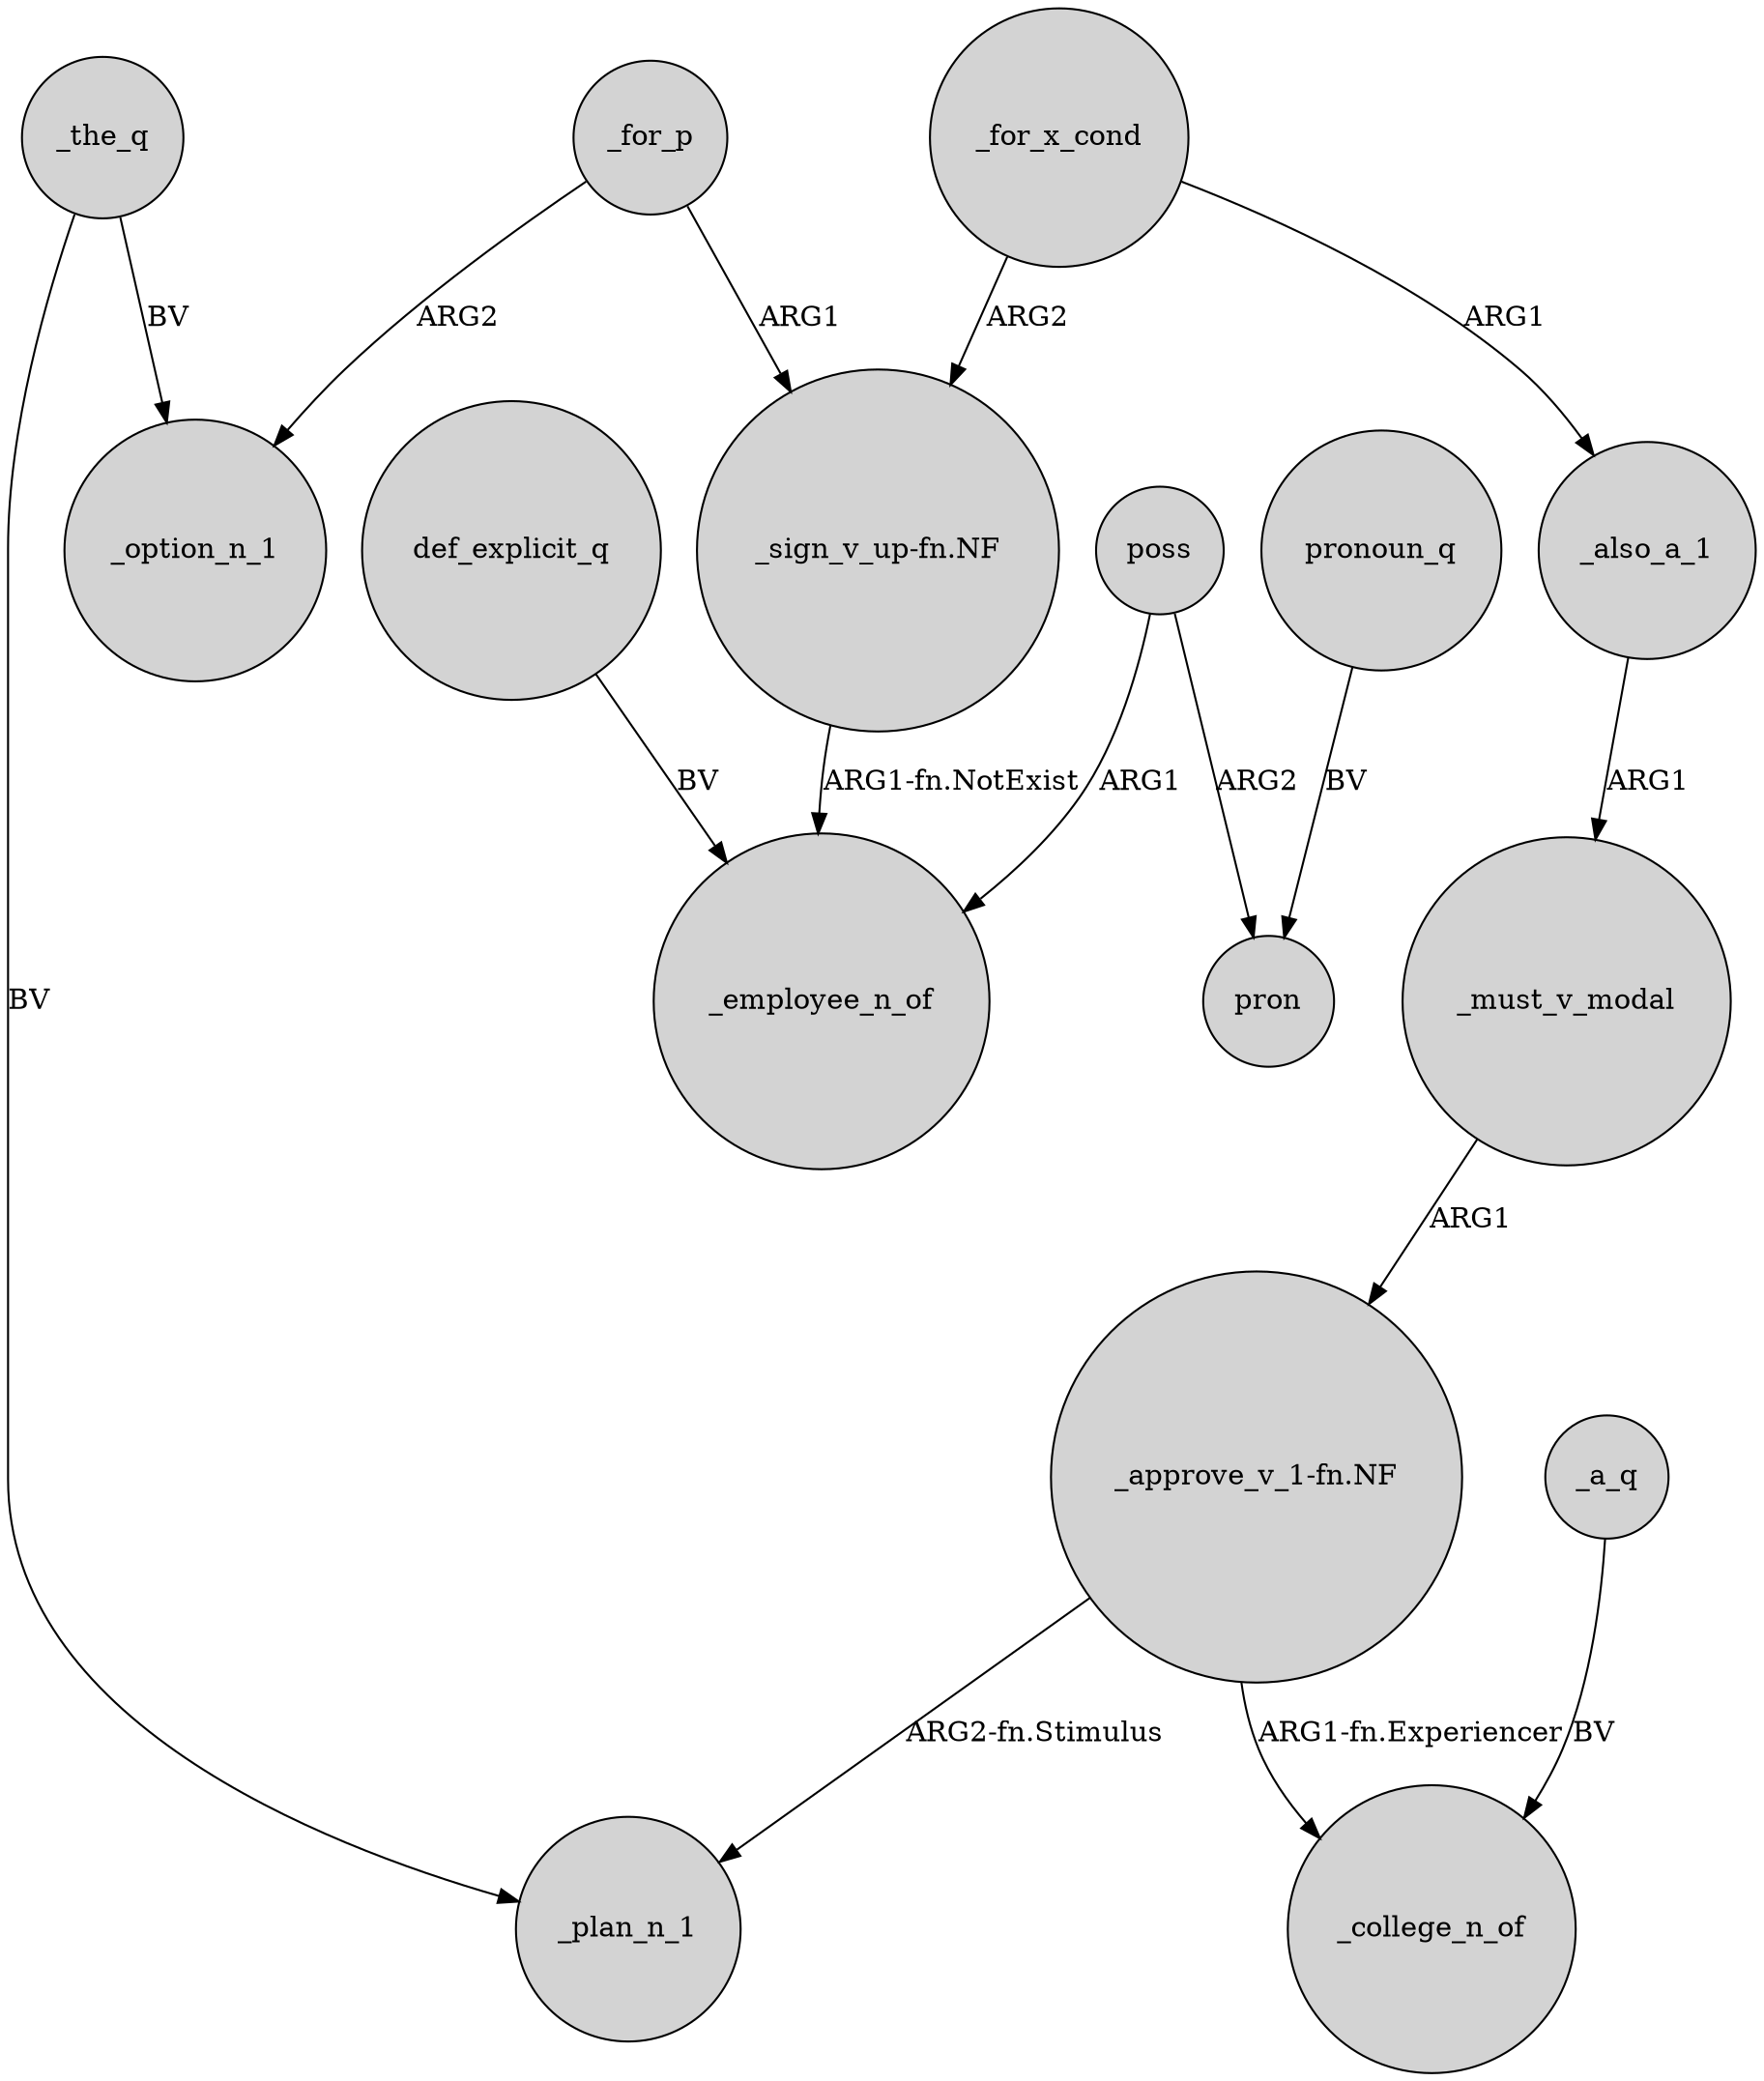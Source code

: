 digraph {
	node [shape=circle style=filled]
	poss -> _employee_n_of [label=ARG1]
	_for_p -> _option_n_1 [label=ARG2]
	poss -> pron [label=ARG2]
	_must_v_modal -> "_approve_v_1-fn.NF" [label=ARG1]
	"_approve_v_1-fn.NF" -> _college_n_of [label="ARG1-fn.Experiencer"]
	_for_x_cond -> "_sign_v_up-fn.NF" [label=ARG2]
	_the_q -> _option_n_1 [label=BV]
	"_sign_v_up-fn.NF" -> _employee_n_of [label="ARG1-fn.NotExist"]
	def_explicit_q -> _employee_n_of [label=BV]
	_for_p -> "_sign_v_up-fn.NF" [label=ARG1]
	_for_x_cond -> _also_a_1 [label=ARG1]
	"_approve_v_1-fn.NF" -> _plan_n_1 [label="ARG2-fn.Stimulus"]
	_also_a_1 -> _must_v_modal [label=ARG1]
	_the_q -> _plan_n_1 [label=BV]
	_a_q -> _college_n_of [label=BV]
	pronoun_q -> pron [label=BV]
}
